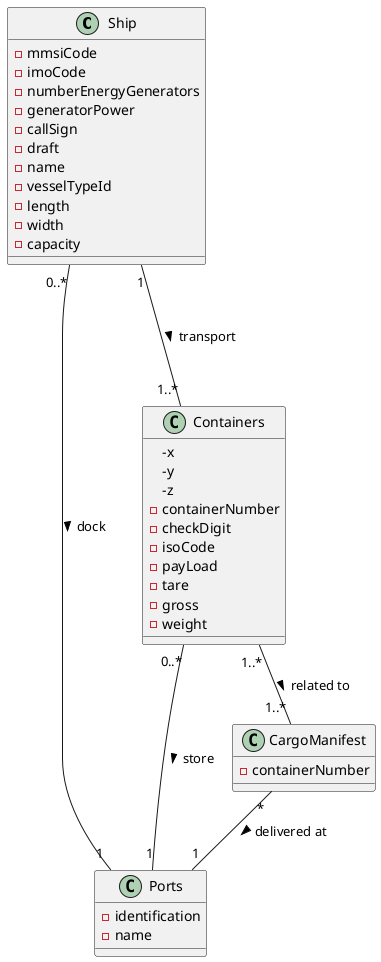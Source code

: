 @startuml
'https://plantuml.com/class-diagram

class Ship {
-mmsiCode
-imoCode
-numberEnergyGenerators
-generatorPower
-callSign
-draft
-name
-vesselTypeId
-length
-width
-capacity
}



class Ports {
-identification
-name
}

class Containers {
-x
-y
-z
-containerNumber
-checkDigit
-isoCode
-payLoad
-tare
-gross
-weight
}

class CargoManifest {
-containerNumber
}

Ship "0..*"--"1" Ports: dock >
Ship "1"---"1..*" Containers : transport >
CargoManifest "*" -- "1" Ports : delivered at >
Containers "0..*"--"1" Ports: store >
Containers "1..*"--"1..*" CargoManifest: related to >

@enduml